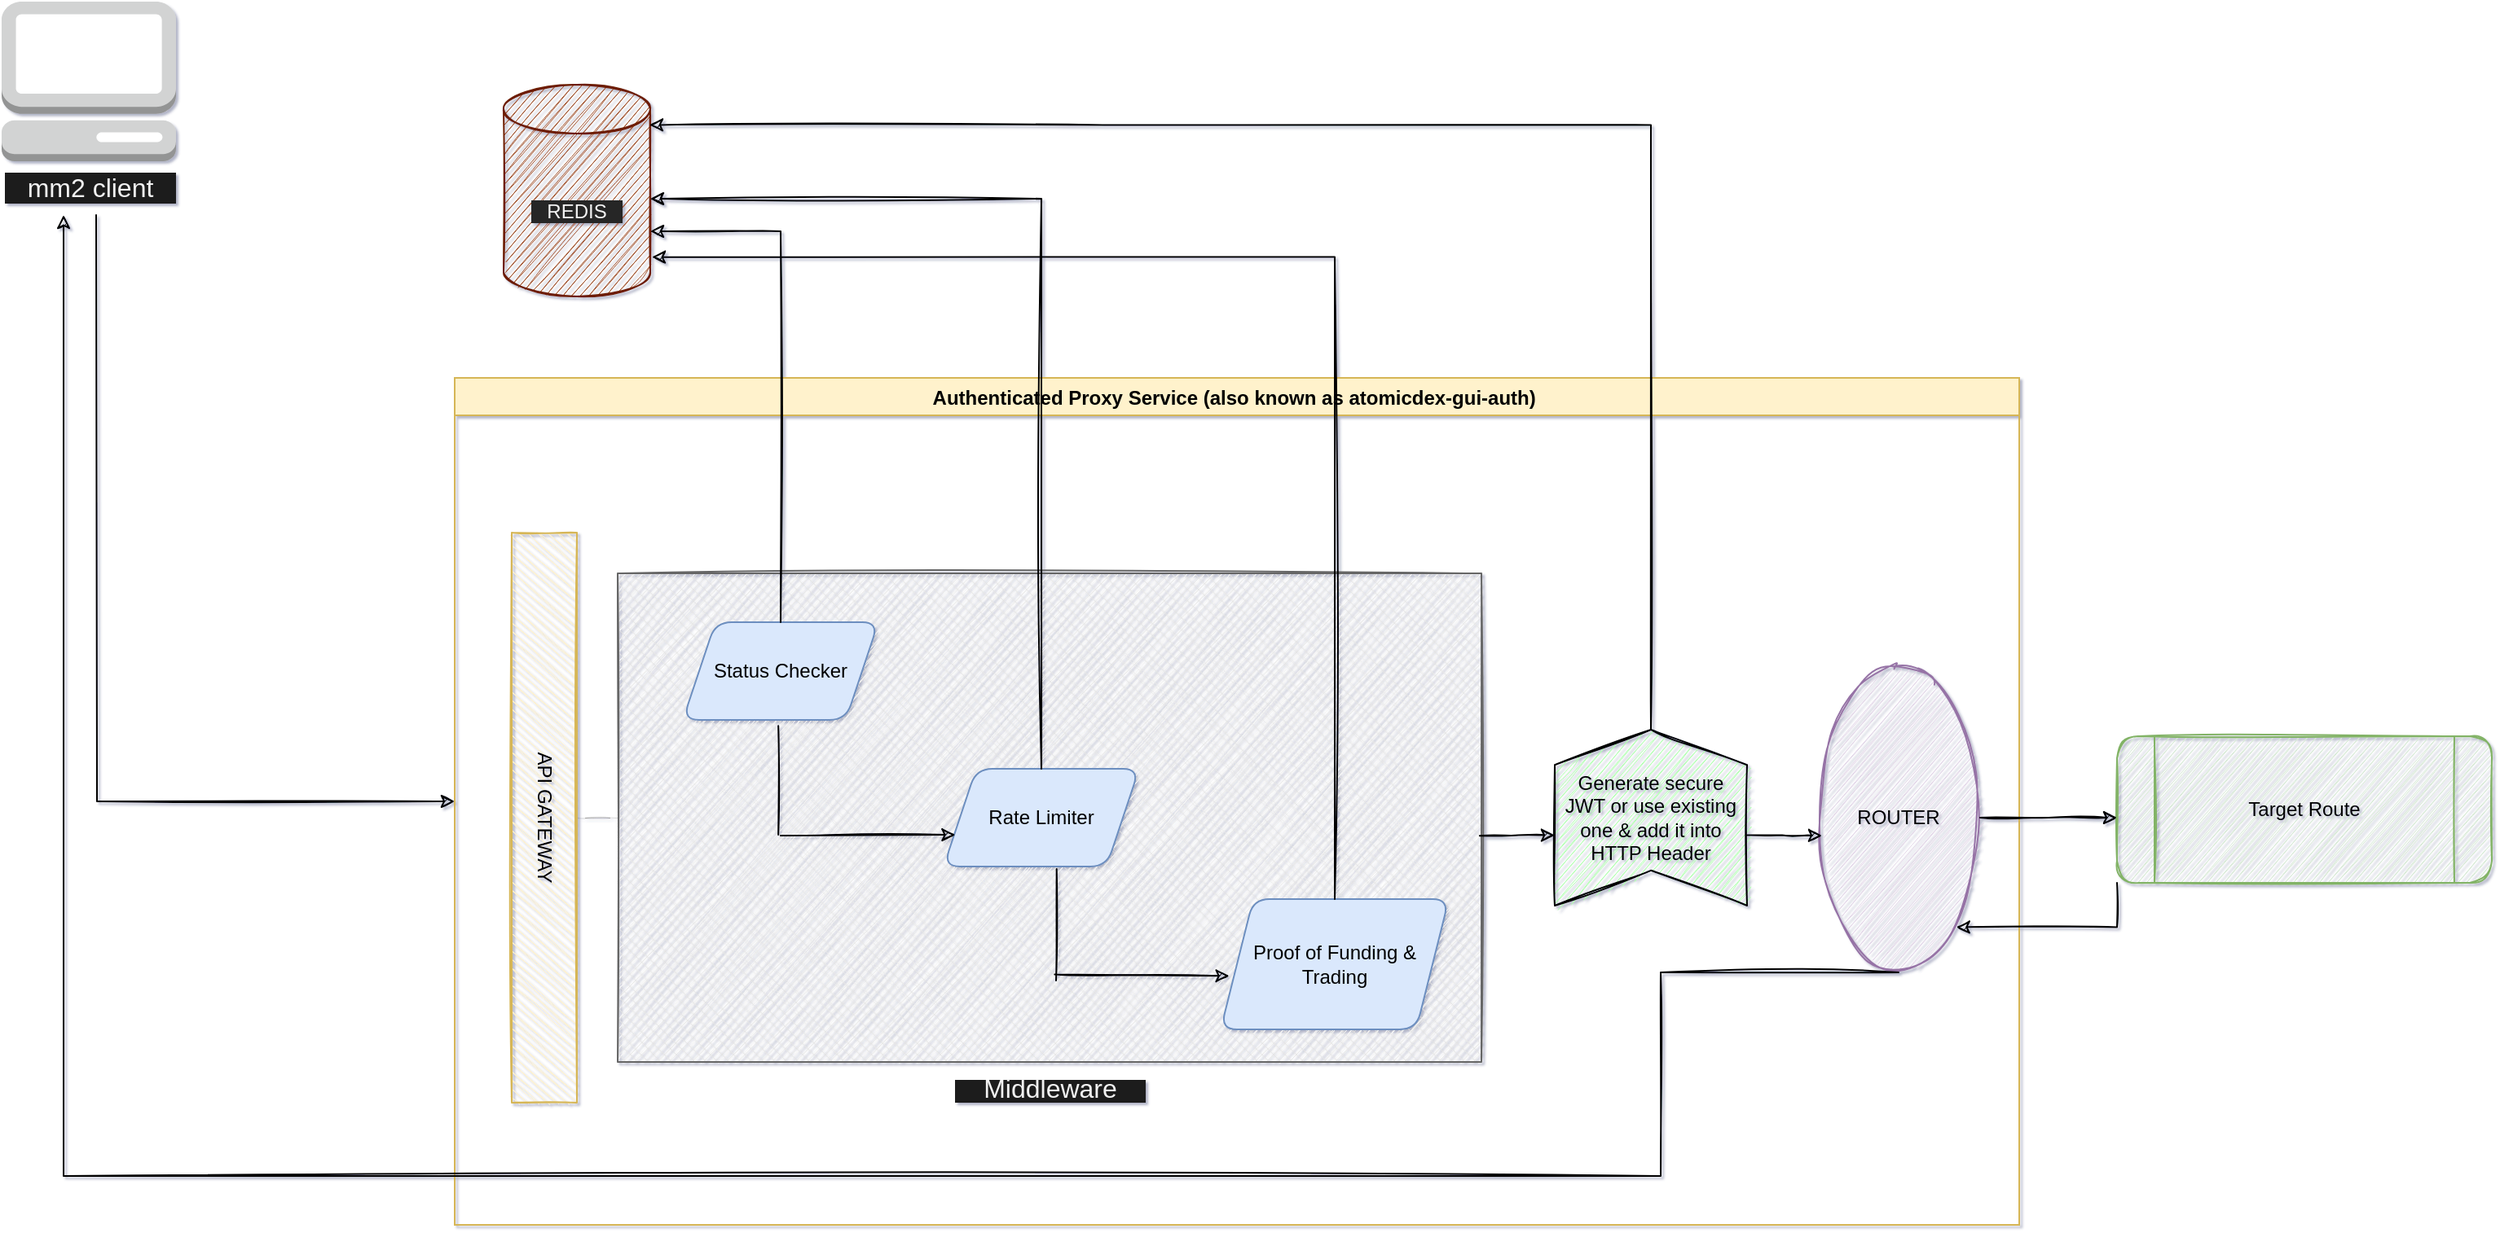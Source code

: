 <mxfile version="18.1.2" type="device"><diagram id="PVtQG_oPgHKIZc0Fs0rx" name="Page-1"><mxGraphModel dx="1152" dy="703" grid="0" gridSize="10" guides="1" tooltips="1" connect="1" arrows="1" fold="1" page="0" pageScale="1" pageWidth="850" pageHeight="1100" math="0" shadow="1"><root><mxCell id="0"/><mxCell id="1" parent="0"/><mxCell id="yfg-i16KUQ9kF9AL-ZA1-1" style="edgeStyle=orthogonalEdgeStyle;rounded=0;orthogonalLoop=1;jettySize=auto;html=1;exitX=0;exitY=0.5;exitDx=0;exitDy=0;strokeWidth=1;startArrow=classic;startFill=1;endArrow=none;endFill=0;sketch=1;" edge="1" parent="1" source="yfg-i16KUQ9kF9AL-ZA1-2"><mxGeometry relative="1" as="geometry"><mxPoint x="110" y="180" as="targetPoint"/></mxGeometry></mxCell><mxCell id="yfg-i16KUQ9kF9AL-ZA1-2" value="Authenticated Proxy Service (also known as atomicdex-gui-auth) " style="swimlane;rounded=0;shadow=0;sketch=0;glass=0;swimlaneLine=1;labelBackgroundColor=none;fixDash=0;portConstraintRotation=0;fillColor=#fff2cc;strokeColor=#d6b656;gradientColor=none;swimlaneFillColor=none;" vertex="1" parent="1"><mxGeometry x="330" y="280" width="960" height="520" as="geometry"/></mxCell><mxCell id="yfg-i16KUQ9kF9AL-ZA1-3" value="" style="edgeStyle=orthogonalEdgeStyle;rounded=0;orthogonalLoop=1;jettySize=auto;html=1;startArrow=none;startFill=0;endArrow=none;endFill=0;strokeWidth=0;sketch=1;entryX=0;entryY=0.5;entryDx=0;entryDy=0;entryPerimeter=0;" edge="1" parent="yfg-i16KUQ9kF9AL-ZA1-2" source="yfg-i16KUQ9kF9AL-ZA1-4" target="yfg-i16KUQ9kF9AL-ZA1-5"><mxGeometry relative="1" as="geometry"/></mxCell><mxCell id="yfg-i16KUQ9kF9AL-ZA1-4" value="API GATEWAY" style="rounded=0;whiteSpace=wrap;html=1;shadow=0;glass=0;sketch=1;strokeWidth=1;rotation=90;fillColor=#fff2cc;strokeColor=#d6b656;" vertex="1" parent="yfg-i16KUQ9kF9AL-ZA1-2"><mxGeometry x="-120" y="250" width="350" height="40" as="geometry"/></mxCell><mxCell id="yfg-i16KUQ9kF9AL-ZA1-5" value="&lt;span style=&quot;background-color: rgb(31, 31, 31);&quot;&gt;&lt;font style=&quot;font-size: 16px;&quot; color=&quot;#f2f2f2&quot;&gt;&amp;nbsp; &amp;nbsp; Middleware&amp;nbsp; &amp;nbsp;&amp;nbsp;&lt;/font&gt;&lt;/span&gt;" style="verticalLabelPosition=bottom;verticalAlign=top;html=1;shape=mxgraph.basic.patternFillRect;fillStyle=diagGrid;step=5;fillStrokeWidth=0.2;fillStrokeColor=#dddddd;rounded=1;shadow=0;glass=0;sketch=1;strokeWidth=1;fillColor=#f5f5f5;fontColor=#333333;strokeColor=#666666;" vertex="1" parent="yfg-i16KUQ9kF9AL-ZA1-2"><mxGeometry x="100" y="120" width="530" height="300" as="geometry"/></mxCell><mxCell id="yfg-i16KUQ9kF9AL-ZA1-6" value="Status Checker" style="shape=parallelogram;perimeter=parallelogramPerimeter;whiteSpace=wrap;html=1;fixedSize=1;rounded=1;shadow=0;glass=0;sketch=0;strokeWidth=1;fillColor=#dae8fc;strokeColor=#6c8ebf;" vertex="1" parent="yfg-i16KUQ9kF9AL-ZA1-2"><mxGeometry x="140" y="150" width="120" height="60" as="geometry"/></mxCell><mxCell id="yfg-i16KUQ9kF9AL-ZA1-7" value="Rate Limiter" style="shape=parallelogram;perimeter=parallelogramPerimeter;whiteSpace=wrap;html=1;fixedSize=1;rounded=1;shadow=0;glass=0;sketch=0;strokeWidth=1;fillColor=#dae8fc;strokeColor=#6c8ebf;" vertex="1" parent="yfg-i16KUQ9kF9AL-ZA1-2"><mxGeometry x="300" y="240" width="120" height="60" as="geometry"/></mxCell><mxCell id="yfg-i16KUQ9kF9AL-ZA1-8" value="Proof of Funding &amp;amp; Trading" style="shape=parallelogram;perimeter=parallelogramPerimeter;whiteSpace=wrap;html=1;fixedSize=1;rounded=1;shadow=0;glass=0;sketch=0;strokeWidth=1;fillColor=#dae8fc;strokeColor=#6c8ebf;" vertex="1" parent="yfg-i16KUQ9kF9AL-ZA1-2"><mxGeometry x="470" y="320" width="140" height="80" as="geometry"/></mxCell><mxCell id="yfg-i16KUQ9kF9AL-ZA1-9" value="" style="endArrow=none;html=1;rounded=0;entryX=0.186;entryY=0.312;entryDx=0;entryDy=0;entryPerimeter=0;exitX=0.186;exitY=0.535;exitDx=0;exitDy=0;exitPerimeter=0;sketch=1;" edge="1" parent="yfg-i16KUQ9kF9AL-ZA1-2" source="yfg-i16KUQ9kF9AL-ZA1-5" target="yfg-i16KUQ9kF9AL-ZA1-5"><mxGeometry width="50" height="50" relative="1" as="geometry"><mxPoint x="180" y="280" as="sourcePoint"/><mxPoint x="230" y="230" as="targetPoint"/></mxGeometry></mxCell><mxCell id="yfg-i16KUQ9kF9AL-ZA1-10" value="" style="endArrow=none;html=1;rounded=0;strokeWidth=1;entryX=0.578;entryY=1.025;entryDx=0;entryDy=0;entryPerimeter=0;sketch=1;" edge="1" parent="yfg-i16KUQ9kF9AL-ZA1-2" target="yfg-i16KUQ9kF9AL-ZA1-7"><mxGeometry width="50" height="50" relative="1" as="geometry"><mxPoint x="369" y="370" as="sourcePoint"/><mxPoint x="230" y="230" as="targetPoint"/></mxGeometry></mxCell><mxCell id="yfg-i16KUQ9kF9AL-ZA1-11" value="" style="endArrow=classic;html=1;rounded=0;strokeWidth=1;exitX=0.506;exitY=0.821;exitDx=0;exitDy=0;exitPerimeter=0;sketch=1;entryX=0.038;entryY=0.59;entryDx=0;entryDy=0;entryPerimeter=0;" edge="1" parent="yfg-i16KUQ9kF9AL-ZA1-2" source="yfg-i16KUQ9kF9AL-ZA1-5" target="yfg-i16KUQ9kF9AL-ZA1-8"><mxGeometry width="50" height="50" relative="1" as="geometry"><mxPoint x="180" y="280" as="sourcePoint"/><mxPoint x="470" y="366" as="targetPoint"/></mxGeometry></mxCell><mxCell id="yfg-i16KUQ9kF9AL-ZA1-12" value="ROUTER" style="ellipse;whiteSpace=wrap;html=1;rounded=1;shadow=0;glass=0;sketch=1;strokeWidth=1;fillColor=#e1d5e7;strokeColor=#9673a6;" vertex="1" parent="yfg-i16KUQ9kF9AL-ZA1-2"><mxGeometry x="836" y="175" width="100" height="190" as="geometry"/></mxCell><mxCell id="yfg-i16KUQ9kF9AL-ZA1-13" style="edgeStyle=orthogonalEdgeStyle;rounded=0;orthogonalLoop=1;jettySize=auto;html=1;exitX=1;exitY=0.6;exitDx=0;exitDy=0;exitPerimeter=0;entryX=0.03;entryY=0.558;entryDx=0;entryDy=0;entryPerimeter=0;sketch=1;" edge="1" parent="yfg-i16KUQ9kF9AL-ZA1-2" source="yfg-i16KUQ9kF9AL-ZA1-15" target="yfg-i16KUQ9kF9AL-ZA1-12"><mxGeometry relative="1" as="geometry"/></mxCell><mxCell id="yfg-i16KUQ9kF9AL-ZA1-14" style="edgeStyle=orthogonalEdgeStyle;rounded=0;orthogonalLoop=1;jettySize=auto;html=1;exitX=0;exitY=0.6;exitDx=0;exitDy=0;exitPerimeter=0;entryX=0.998;entryY=0.537;entryDx=0;entryDy=0;entryPerimeter=0;endArrow=none;endFill=0;startArrow=classic;startFill=1;sketch=1;" edge="1" parent="yfg-i16KUQ9kF9AL-ZA1-2" source="yfg-i16KUQ9kF9AL-ZA1-15" target="yfg-i16KUQ9kF9AL-ZA1-5"><mxGeometry relative="1" as="geometry"/></mxCell><mxCell id="yfg-i16KUQ9kF9AL-ZA1-15" value="&lt;span style=&quot;&quot;&gt;Generate secure JWT or use existing one &amp;amp; add it into HTTP Header&lt;/span&gt;" style="html=1;outlineConnect=0;whiteSpace=wrap;fillColor=#AFFFAF;shape=mxgraph.archimate3.function;sketch=1;" vertex="1" parent="yfg-i16KUQ9kF9AL-ZA1-2"><mxGeometry x="675" y="216" width="118" height="108" as="geometry"/></mxCell><mxCell id="yfg-i16KUQ9kF9AL-ZA1-16" value="" style="endArrow=classic;html=1;rounded=0;strokeWidth=1;entryX=0.391;entryY=0.535;entryDx=0;entryDy=0;entryPerimeter=0;sketch=1;" edge="1" parent="1" target="yfg-i16KUQ9kF9AL-ZA1-5"><mxGeometry width="50" height="50" relative="1" as="geometry"><mxPoint x="530" y="561" as="sourcePoint"/><mxPoint x="560" y="510" as="targetPoint"/></mxGeometry></mxCell><mxCell id="yfg-i16KUQ9kF9AL-ZA1-17" style="edgeStyle=orthogonalEdgeStyle;rounded=0;orthogonalLoop=1;jettySize=auto;html=1;exitX=0;exitY=1;exitDx=0;exitDy=0;entryX=1;entryY=1;entryDx=0;entryDy=0;startArrow=none;startFill=0;endArrow=classic;endFill=1;strokeWidth=1;sketch=1;" edge="1" parent="1" source="yfg-i16KUQ9kF9AL-ZA1-18" target="yfg-i16KUQ9kF9AL-ZA1-12"><mxGeometry relative="1" as="geometry"/></mxCell><mxCell id="yfg-i16KUQ9kF9AL-ZA1-18" value="Target Route" style="shape=process;whiteSpace=wrap;html=1;backgroundOutline=1;rounded=1;shadow=0;glass=0;sketch=1;strokeWidth=1;fillColor=#d5e8d4;strokeColor=#82b366;" vertex="1" parent="1"><mxGeometry x="1350" y="500" width="230" height="90" as="geometry"/></mxCell><mxCell id="yfg-i16KUQ9kF9AL-ZA1-19" style="edgeStyle=orthogonalEdgeStyle;rounded=0;orthogonalLoop=1;jettySize=auto;html=1;strokeWidth=1;sketch=1;" edge="1" parent="1" source="yfg-i16KUQ9kF9AL-ZA1-12"><mxGeometry relative="1" as="geometry"><mxPoint x="1350" y="550" as="targetPoint"/></mxGeometry></mxCell><mxCell id="yfg-i16KUQ9kF9AL-ZA1-20" value="&lt;font color=&quot;#f2f2f2&quot; style=&quot;background-color: rgb(38, 38, 38);&quot;&gt;&amp;nbsp; &amp;nbsp;REDIS&amp;nbsp; &amp;nbsp;&lt;/font&gt;" style="shape=cylinder3;whiteSpace=wrap;html=1;boundedLbl=1;backgroundOutline=1;size=15;rounded=1;shadow=0;glass=0;sketch=1;strokeWidth=1;fillColor=#a0522d;strokeColor=#6D1F00;fontColor=#ffffff;labelBackgroundColor=none;" vertex="1" parent="1"><mxGeometry x="360" y="100" width="90" height="130" as="geometry"/></mxCell><mxCell id="yfg-i16KUQ9kF9AL-ZA1-21" style="edgeStyle=orthogonalEdgeStyle;rounded=0;orthogonalLoop=1;jettySize=auto;html=1;exitX=0.5;exitY=0;exitDx=0;exitDy=0;strokeWidth=1;sketch=1;" edge="1" parent="1" source="yfg-i16KUQ9kF9AL-ZA1-7"><mxGeometry relative="1" as="geometry"><mxPoint x="450" y="170" as="targetPoint"/><Array as="points"><mxPoint x="690" y="170"/><mxPoint x="450" y="170"/></Array></mxGeometry></mxCell><mxCell id="yfg-i16KUQ9kF9AL-ZA1-22" style="edgeStyle=orthogonalEdgeStyle;rounded=0;orthogonalLoop=1;jettySize=auto;html=1;exitX=0.5;exitY=0;exitDx=0;exitDy=0;entryX=1;entryY=0;entryDx=0;entryDy=90;entryPerimeter=0;strokeWidth=1;sketch=1;" edge="1" parent="1" source="yfg-i16KUQ9kF9AL-ZA1-6" target="yfg-i16KUQ9kF9AL-ZA1-20"><mxGeometry relative="1" as="geometry"/></mxCell><mxCell id="yfg-i16KUQ9kF9AL-ZA1-23" style="edgeStyle=orthogonalEdgeStyle;rounded=0;orthogonalLoop=1;jettySize=auto;html=1;exitX=0.5;exitY=0;exitDx=0;exitDy=0;entryX=1.011;entryY=0.814;entryDx=0;entryDy=0;entryPerimeter=0;strokeWidth=1;sketch=1;" edge="1" parent="1" source="yfg-i16KUQ9kF9AL-ZA1-8" target="yfg-i16KUQ9kF9AL-ZA1-20"><mxGeometry relative="1" as="geometry"/></mxCell><mxCell id="yfg-i16KUQ9kF9AL-ZA1-24" style="edgeStyle=orthogonalEdgeStyle;rounded=0;orthogonalLoop=1;jettySize=auto;html=1;exitX=0.5;exitY=1;exitDx=0;exitDy=0;strokeWidth=1;sketch=1;" edge="1" parent="1" source="yfg-i16KUQ9kF9AL-ZA1-12"><mxGeometry relative="1" as="geometry"><mxPoint x="90" y="180" as="targetPoint"/><Array as="points"><mxPoint x="1070" y="770"/><mxPoint x="90" y="770"/></Array></mxGeometry></mxCell><mxCell id="yfg-i16KUQ9kF9AL-ZA1-25" value="&amp;nbsp; &amp;nbsp;mm2 client&amp;nbsp; &amp;nbsp;" style="outlineConnect=0;dashed=0;verticalLabelPosition=bottom;verticalAlign=top;align=center;html=1;shape=mxgraph.aws3.management_console;fillColor=#D2D3D3;gradientColor=none;rounded=0;shadow=0;glass=0;labelBackgroundColor=#1F1F1F;sketch=0;fontSize=16;fontColor=#F2F2F2;strokeWidth=1;" vertex="1" parent="1"><mxGeometry x="52" y="49" width="107" height="98" as="geometry"/></mxCell><mxCell id="yfg-i16KUQ9kF9AL-ZA1-26" style="edgeStyle=orthogonalEdgeStyle;rounded=0;orthogonalLoop=1;jettySize=auto;html=1;exitX=0.5;exitY=0;exitDx=0;exitDy=0;exitPerimeter=0;entryX=0.994;entryY=0.19;entryDx=0;entryDy=0;entryPerimeter=0;sketch=1;" edge="1" parent="1" source="yfg-i16KUQ9kF9AL-ZA1-15" target="yfg-i16KUQ9kF9AL-ZA1-20"><mxGeometry relative="1" as="geometry"/></mxCell></root></mxGraphModel></diagram></mxfile>